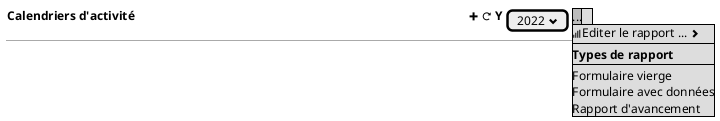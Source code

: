 @startsalt
{
{<b>Calendriers d'activité                                                                                                           <&plus> <&reload> Y {[2022 <&chevron-bottom>] {* ...
                                                                                                                                                                                      ... |  <&signal>Editer le rapport ... <&chevron-right> | - | <b>Types de rapport | - | Formulaire vierge | Formulaire avec données | Rapport d'avancement }} }
  --


}
@endsalt